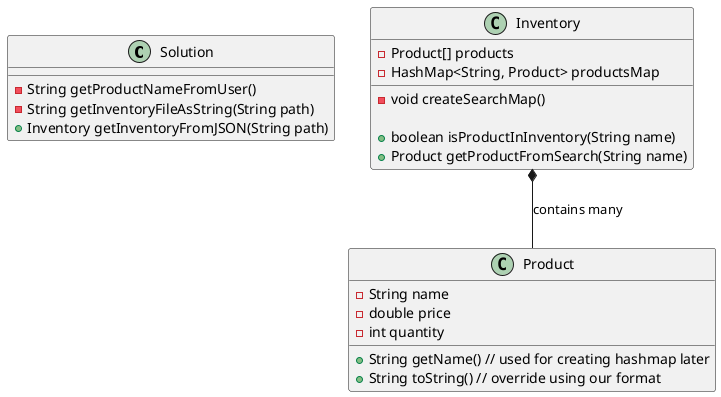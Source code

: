 @startuml
'https://plantuml.com/class-diagram

class Solution {
    -String getProductNameFromUser()
    -String getInventoryFileAsString(String path)
    +Inventory getInventoryFromJSON(String path)
}

class Inventory {
    -Product[] products
    -HashMap<String, Product> productsMap
    -void createSearchMap()

    +boolean isProductInInventory(String name)
    +Product getProductFromSearch(String name)
}

class Product {
    -String name
    -double price
    -int quantity

    +String getName() // used for creating hashmap later
    +String toString() // override using our format
}

Inventory *-- Product : contains many

@enduml
